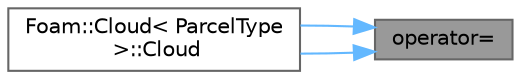 digraph "operator="
{
 // LATEX_PDF_SIZE
  bgcolor="transparent";
  edge [fontname=Helvetica,fontsize=10,labelfontname=Helvetica,labelfontsize=10];
  node [fontname=Helvetica,fontsize=10,shape=box,height=0.2,width=0.4];
  rankdir="RL";
  Node1 [id="Node000001",label="operator=",height=0.2,width=0.4,color="gray40", fillcolor="grey60", style="filled", fontcolor="black",tooltip=" "];
  Node1 -> Node2 [id="edge1_Node000001_Node000002",dir="back",color="steelblue1",style="solid",tooltip=" "];
  Node2 [id="Node000002",label="Foam::Cloud\< ParcelType\l \>::Cloud",height=0.2,width=0.4,color="grey40", fillcolor="white", style="filled",URL="$classFoam_1_1Cloud.html#aa4e18f4afd00e389cdfeb7048c9f6d6b",tooltip=" "];
  Node1 -> Node2 [id="edge2_Node000001_Node000002",dir="back",color="steelblue1",style="solid",tooltip=" "];
}
